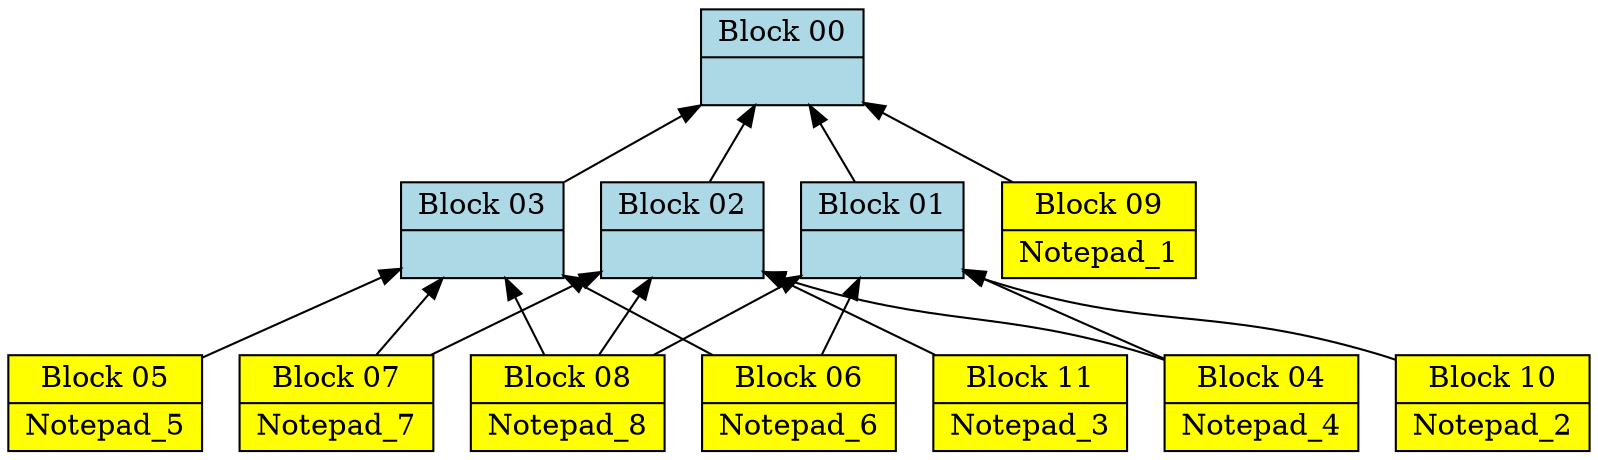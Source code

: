 digraph G { 
	rankdir=BT;
1 [shape=record,style=filled,fillcolor=lightblue,label="{Block 00\n|}"];
2 [shape=record,style=filled,fillcolor=lightblue,label="{Block 03\n|}"];
3 [shape=record,style=filled,fillcolor=lightblue,label="{Block 02\n|}"];
4 [shape=record,style=filled,fillcolor=lightblue,label="{Block 01\n|}"];
5 [shape=record,style=filled,fillcolor=yellow,label="{Block 04\n|Notepad_4\n}"];
6 [shape=record,style=filled,fillcolor=yellow,label="{Block 05\n|Notepad_5\n}"];
7 [shape=record,style=filled,fillcolor=yellow,label="{Block 09\n|Notepad_1\n}"];
8 [shape=record,style=filled,fillcolor=yellow,label="{Block 11\n|Notepad_3\n}"];
9 [shape=record,style=filled,fillcolor=yellow,label="{Block 08\n|Notepad_8\n}"];
10 [shape=record,style=filled,fillcolor=yellow,label="{Block 10\n|Notepad_2\n}"];
11 [shape=record,style=filled,fillcolor=yellow,label="{Block 06\n|Notepad_6\n}"];
12 [shape=record,style=filled,fillcolor=yellow,label="{Block 07\n|Notepad_7\n}"];
	2 -> 1
	3 -> 1
	4 -> 1
	5 -> 4
	5 -> 3
	6 -> 2
	7 -> 1
	8 -> 3
	9 -> 2
	9 -> 4
	9 -> 3
	10 -> 4
	11 -> 2
	11 -> 4
	12 -> 2
	12 -> 3
}